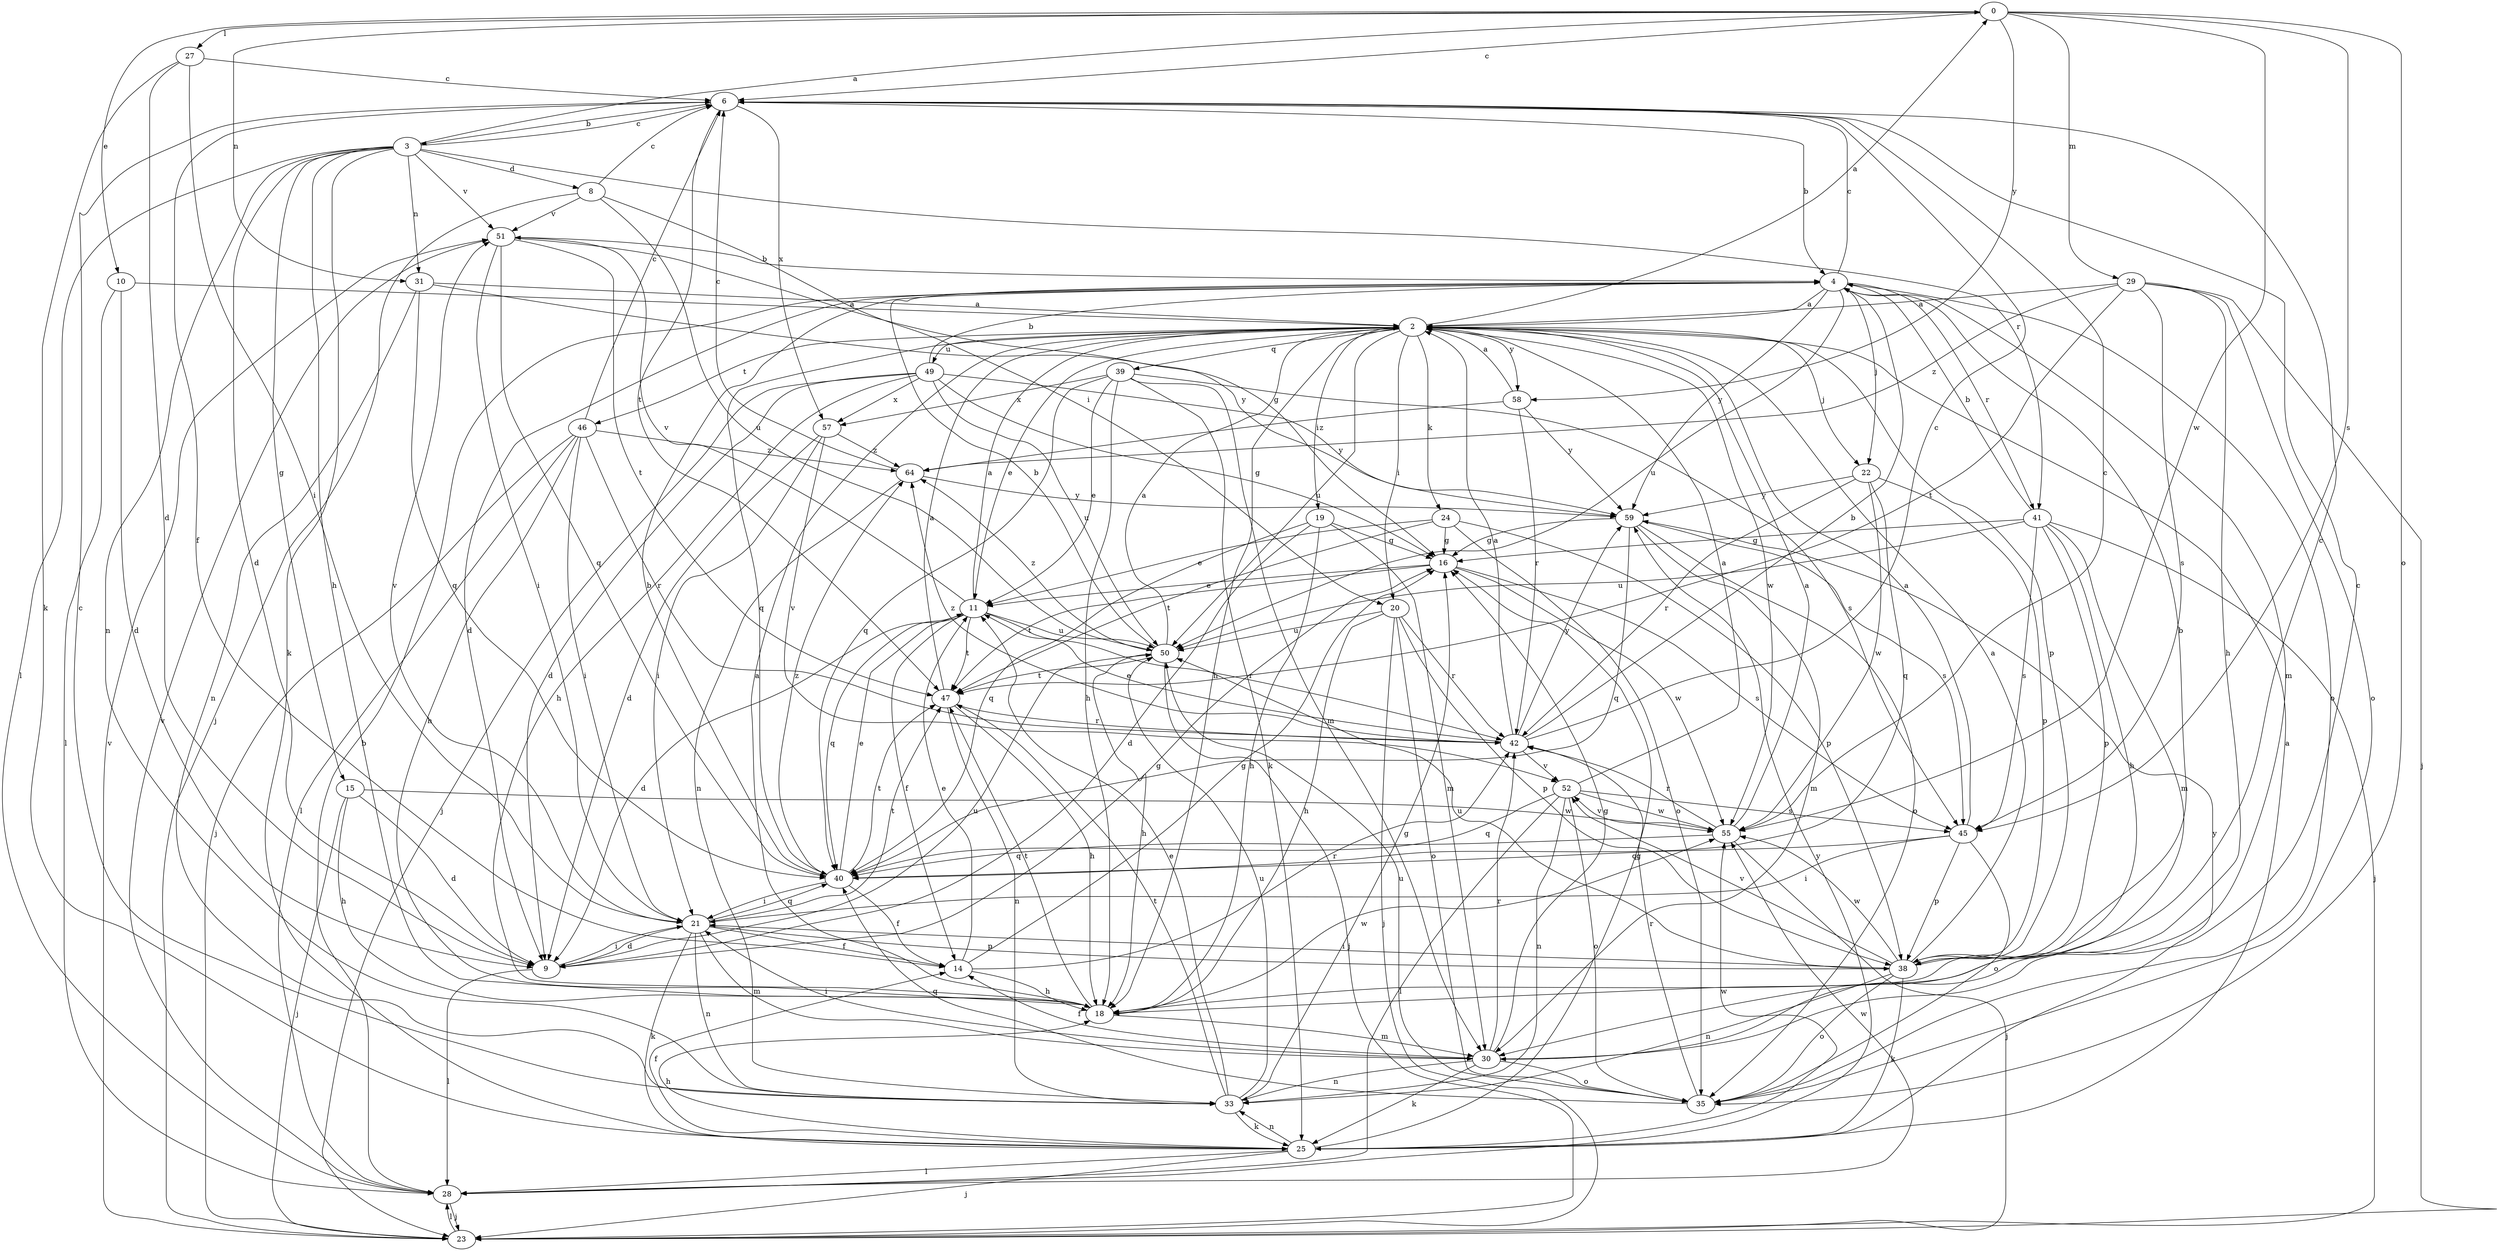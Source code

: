 strict digraph  {
0;
2;
3;
4;
6;
8;
9;
10;
11;
14;
15;
16;
18;
19;
20;
21;
22;
23;
24;
25;
27;
28;
29;
30;
31;
33;
35;
38;
39;
40;
41;
42;
45;
46;
47;
49;
50;
51;
52;
55;
57;
58;
59;
64;
0 -> 6  [label=c];
0 -> 10  [label=e];
0 -> 27  [label=l];
0 -> 29  [label=m];
0 -> 31  [label=n];
0 -> 35  [label=o];
0 -> 45  [label=s];
0 -> 55  [label=w];
0 -> 58  [label=y];
2 -> 0  [label=a];
2 -> 11  [label=e];
2 -> 18  [label=h];
2 -> 19  [label=i];
2 -> 20  [label=i];
2 -> 22  [label=j];
2 -> 24  [label=k];
2 -> 38  [label=p];
2 -> 39  [label=q];
2 -> 40  [label=q];
2 -> 46  [label=t];
2 -> 49  [label=u];
2 -> 50  [label=u];
2 -> 55  [label=w];
2 -> 58  [label=y];
3 -> 0  [label=a];
3 -> 6  [label=c];
3 -> 8  [label=d];
3 -> 9  [label=d];
3 -> 15  [label=g];
3 -> 18  [label=h];
3 -> 25  [label=k];
3 -> 28  [label=l];
3 -> 31  [label=n];
3 -> 33  [label=n];
3 -> 41  [label=r];
3 -> 51  [label=v];
4 -> 2  [label=a];
4 -> 6  [label=c];
4 -> 9  [label=d];
4 -> 22  [label=j];
4 -> 30  [label=m];
4 -> 35  [label=o];
4 -> 41  [label=r];
4 -> 50  [label=u];
4 -> 59  [label=y];
6 -> 3  [label=b];
6 -> 4  [label=b];
6 -> 14  [label=f];
6 -> 47  [label=t];
6 -> 57  [label=x];
8 -> 6  [label=c];
8 -> 20  [label=i];
8 -> 23  [label=j];
8 -> 50  [label=u];
8 -> 51  [label=v];
9 -> 16  [label=g];
9 -> 21  [label=i];
9 -> 28  [label=l];
9 -> 50  [label=u];
10 -> 2  [label=a];
10 -> 9  [label=d];
10 -> 28  [label=l];
11 -> 2  [label=a];
11 -> 9  [label=d];
11 -> 14  [label=f];
11 -> 40  [label=q];
11 -> 42  [label=r];
11 -> 47  [label=t];
11 -> 50  [label=u];
11 -> 51  [label=v];
14 -> 11  [label=e];
14 -> 16  [label=g];
14 -> 18  [label=h];
14 -> 42  [label=r];
15 -> 9  [label=d];
15 -> 18  [label=h];
15 -> 23  [label=j];
15 -> 55  [label=w];
16 -> 11  [label=e];
16 -> 45  [label=s];
16 -> 47  [label=t];
16 -> 55  [label=w];
18 -> 2  [label=a];
18 -> 30  [label=m];
18 -> 47  [label=t];
18 -> 55  [label=w];
19 -> 9  [label=d];
19 -> 16  [label=g];
19 -> 18  [label=h];
19 -> 30  [label=m];
19 -> 40  [label=q];
20 -> 18  [label=h];
20 -> 23  [label=j];
20 -> 35  [label=o];
20 -> 38  [label=p];
20 -> 42  [label=r];
20 -> 50  [label=u];
21 -> 9  [label=d];
21 -> 14  [label=f];
21 -> 25  [label=k];
21 -> 30  [label=m];
21 -> 33  [label=n];
21 -> 38  [label=p];
21 -> 40  [label=q];
21 -> 47  [label=t];
21 -> 51  [label=v];
22 -> 38  [label=p];
22 -> 40  [label=q];
22 -> 42  [label=r];
22 -> 55  [label=w];
22 -> 59  [label=y];
23 -> 28  [label=l];
23 -> 51  [label=v];
24 -> 11  [label=e];
24 -> 16  [label=g];
24 -> 35  [label=o];
24 -> 38  [label=p];
24 -> 47  [label=t];
25 -> 2  [label=a];
25 -> 14  [label=f];
25 -> 16  [label=g];
25 -> 18  [label=h];
25 -> 23  [label=j];
25 -> 28  [label=l];
25 -> 33  [label=n];
25 -> 55  [label=w];
25 -> 59  [label=y];
27 -> 6  [label=c];
27 -> 9  [label=d];
27 -> 21  [label=i];
27 -> 25  [label=k];
28 -> 4  [label=b];
28 -> 23  [label=j];
28 -> 51  [label=v];
28 -> 55  [label=w];
28 -> 59  [label=y];
29 -> 2  [label=a];
29 -> 18  [label=h];
29 -> 23  [label=j];
29 -> 35  [label=o];
29 -> 45  [label=s];
29 -> 47  [label=t];
29 -> 64  [label=z];
30 -> 6  [label=c];
30 -> 14  [label=f];
30 -> 16  [label=g];
30 -> 21  [label=i];
30 -> 25  [label=k];
30 -> 33  [label=n];
30 -> 35  [label=o];
30 -> 42  [label=r];
31 -> 2  [label=a];
31 -> 33  [label=n];
31 -> 40  [label=q];
31 -> 59  [label=y];
33 -> 6  [label=c];
33 -> 11  [label=e];
33 -> 16  [label=g];
33 -> 25  [label=k];
33 -> 47  [label=t];
33 -> 50  [label=u];
35 -> 40  [label=q];
35 -> 42  [label=r];
35 -> 50  [label=u];
38 -> 2  [label=a];
38 -> 4  [label=b];
38 -> 6  [label=c];
38 -> 21  [label=i];
38 -> 25  [label=k];
38 -> 33  [label=n];
38 -> 35  [label=o];
38 -> 50  [label=u];
38 -> 52  [label=v];
38 -> 55  [label=w];
39 -> 11  [label=e];
39 -> 18  [label=h];
39 -> 25  [label=k];
39 -> 30  [label=m];
39 -> 40  [label=q];
39 -> 45  [label=s];
39 -> 57  [label=x];
40 -> 4  [label=b];
40 -> 11  [label=e];
40 -> 14  [label=f];
40 -> 21  [label=i];
40 -> 47  [label=t];
40 -> 64  [label=z];
41 -> 4  [label=b];
41 -> 16  [label=g];
41 -> 18  [label=h];
41 -> 23  [label=j];
41 -> 30  [label=m];
41 -> 38  [label=p];
41 -> 45  [label=s];
41 -> 50  [label=u];
42 -> 2  [label=a];
42 -> 4  [label=b];
42 -> 6  [label=c];
42 -> 11  [label=e];
42 -> 52  [label=v];
42 -> 59  [label=y];
42 -> 64  [label=z];
45 -> 2  [label=a];
45 -> 21  [label=i];
45 -> 35  [label=o];
45 -> 38  [label=p];
45 -> 40  [label=q];
46 -> 6  [label=c];
46 -> 18  [label=h];
46 -> 21  [label=i];
46 -> 23  [label=j];
46 -> 28  [label=l];
46 -> 42  [label=r];
46 -> 64  [label=z];
47 -> 2  [label=a];
47 -> 18  [label=h];
47 -> 33  [label=n];
47 -> 42  [label=r];
49 -> 4  [label=b];
49 -> 9  [label=d];
49 -> 16  [label=g];
49 -> 18  [label=h];
49 -> 23  [label=j];
49 -> 50  [label=u];
49 -> 57  [label=x];
49 -> 59  [label=y];
50 -> 2  [label=a];
50 -> 4  [label=b];
50 -> 18  [label=h];
50 -> 23  [label=j];
50 -> 47  [label=t];
50 -> 64  [label=z];
51 -> 4  [label=b];
51 -> 16  [label=g];
51 -> 21  [label=i];
51 -> 40  [label=q];
51 -> 47  [label=t];
52 -> 2  [label=a];
52 -> 28  [label=l];
52 -> 33  [label=n];
52 -> 35  [label=o];
52 -> 40  [label=q];
52 -> 45  [label=s];
52 -> 55  [label=w];
55 -> 2  [label=a];
55 -> 6  [label=c];
55 -> 23  [label=j];
55 -> 40  [label=q];
55 -> 42  [label=r];
55 -> 52  [label=v];
57 -> 9  [label=d];
57 -> 21  [label=i];
57 -> 52  [label=v];
57 -> 64  [label=z];
58 -> 2  [label=a];
58 -> 42  [label=r];
58 -> 59  [label=y];
58 -> 64  [label=z];
59 -> 16  [label=g];
59 -> 30  [label=m];
59 -> 35  [label=o];
59 -> 40  [label=q];
59 -> 45  [label=s];
64 -> 6  [label=c];
64 -> 33  [label=n];
64 -> 59  [label=y];
}
